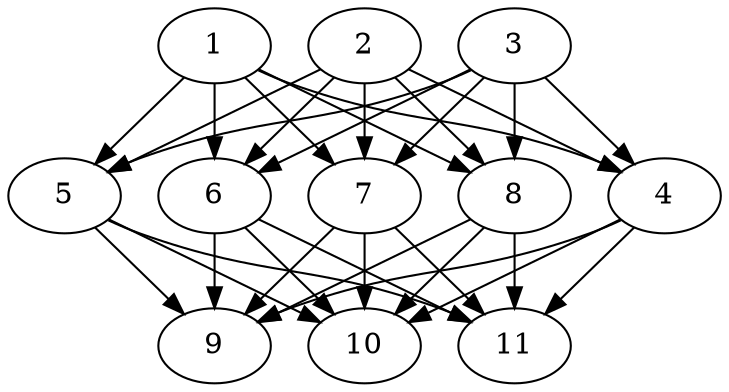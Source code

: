 # reported by: mwojc@p.lodz.pl

digraph G {
	node [label="\N"];
	graph [bb="0,0,342,180"];
	1 [pos="99,162", width="0.75", height="0.50"];
	2 [pos="171,162", width="0.75", height="0.50"];
	3 [pos="243,162", width="0.75", height="0.50"];
	4 [pos="315,90", width="0.75", height="0.50"];
	5 [pos="27,90", width="0.75", height="0.50"];
	6 [pos="99,90", width="0.75", height="0.50"];
	7 [pos="171,90", width="0.75", height="0.50"];
	8 [pos="243,90", width="0.75", height="0.50"];
	9 [pos="99,18", width="0.75", height="0.50"];
	10 [pos="171,18", width="0.75", height="0.50"];
	11 [pos="243,18", width="0.75", height="0.50"];
	1 -> 8 [pos="e,221,101 121,151 145,138 185,119 212,105"];
	1 -> 4 [pos="e,294,101 120,150 125,148 130,146 135,144 196,121 217,130 279,108 281,107 283,106 285,105"];
	1 -> 5 [pos="e,42,105 84,147 74,137 61,124 49,112"];
	1 -> 6 [pos="e,99,108 99,144 99,136 99,127 99,118"];
	1 -> 7 [pos="e,156,105 114,147 124,137 137,124 149,112"];
	2 -> 8 [pos="e,228,105 186,147 196,137 209,124 221,112"];
	2 -> 4 [pos="e,293,101 193,151 217,138 257,119 284,105"];
	2 -> 5 [pos="e,49,101 149,151 125,138 85,119 58,105"];
	2 -> 6 [pos="e,114,105 156,147 146,137 133,124 121,112"];
	2 -> 7 [pos="e,171,108 171,144 171,136 171,127 171,118"];
	3 -> 8 [pos="e,243,108 243,144 243,136 243,127 243,118"];
	3 -> 4 [pos="e,300,105 258,147 268,137 281,124 293,112"];
	3 -> 5 [pos="e,48,101 222,150 217,148 212,146 207,144 145,121 124,130 63,108 61,107 59,106 57,105"];
	3 -> 6 [pos="e,121,101 221,151 197,138 157,119 130,105"];
	3 -> 7 [pos="e,186,105 228,147 218,137 205,124 193,112"];
	4 -> 9 [pos="e,120,29 294,78 289,76 284,74 279,72 217,49 196,58 135,36 133,35 131,35 129,34"];
	4 -> 10 [pos="e,193,29 293,79 269,66 229,47 202,33"];
	4 -> 11 [pos="e,258,33 300,75 290,65 277,52 265,40"];
	5 -> 9 [pos="e,84,33 42,75 52,65 65,52 77,40"];
	5 -> 10 [pos="e,149,29 49,79 73,66 113,47 140,33"];
	5 -> 11 [pos="e,222,29 48,78 53,76 58,74 63,72 124,49 145,58 207,36 209,35 211,34 213,33"];
	6 -> 9 [pos="e,99,36 99,72 99,64 99,55 99,46"];
	6 -> 10 [pos="e,156,33 114,75 124,65 137,52 149,40"];
	6 -> 11 [pos="e,221,29 121,79 145,66 185,47 212,33"];
	7 -> 9 [pos="e,114,33 156,75 146,65 133,52 121,40"];
	7 -> 10 [pos="e,171,36 171,72 171,64 171,55 171,46"];
	7 -> 11 [pos="e,228,33 186,75 196,65 209,52 221,40"];
	8 -> 9 [pos="e,121,29 221,79 197,66 157,47 130,33"];
	8 -> 10 [pos="e,186,33 228,75 218,65 205,52 193,40"];
	8 -> 11 [pos="e,243,36 243,72 243,64 243,55 243,46"];
}